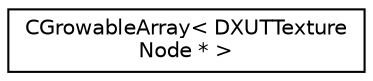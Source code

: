 digraph "Graphical Class Hierarchy"
{
  edge [fontname="Helvetica",fontsize="10",labelfontname="Helvetica",labelfontsize="10"];
  node [fontname="Helvetica",fontsize="10",shape=record];
  rankdir="LR";
  Node1 [label="CGrowableArray\< DXUTTexture\lNode * \>",height=0.2,width=0.4,color="black", fillcolor="white", style="filled",URL="$class_c_growable_array.html"];
}
